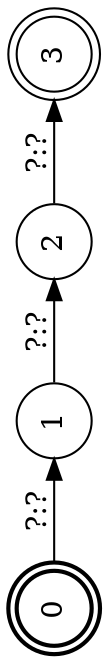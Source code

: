 digraph FST {
rankdir = LR;
size = "8.5,11";
center = 1;
orientation = Landscape;
ranksep = "0.4";
nodesep = "0.25";
0 [label = "0", shape = doublecircle, style = bold, fontsize = 14]
	0 -> 1 [label = "?:?", fontsize = 14];
1 [label = "1", shape = circle, style = solid, fontsize = 14]
	1 -> 2 [label = "?:?", fontsize = 14];
2 [label = "2", shape = circle, style = solid, fontsize = 14]
	2 -> 3 [label = "?:?", fontsize = 14];
3 [label = "3", shape = doublecircle, style = solid, fontsize = 14]
}
